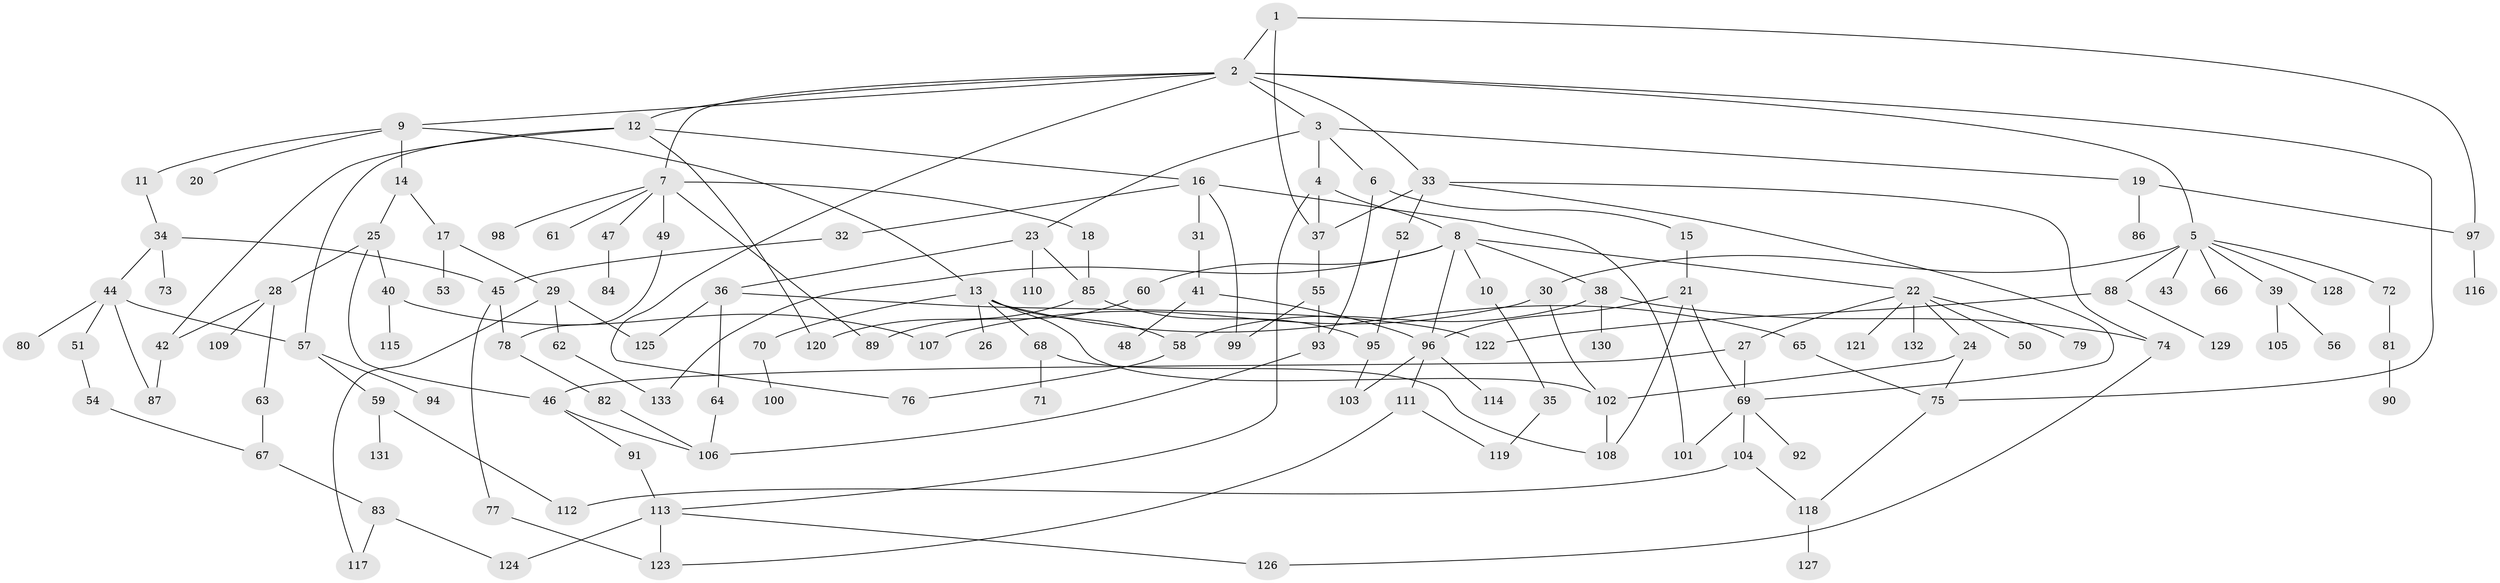 // Generated by graph-tools (version 1.1) at 2025/49/03/09/25 03:49:23]
// undirected, 133 vertices, 179 edges
graph export_dot {
graph [start="1"]
  node [color=gray90,style=filled];
  1;
  2;
  3;
  4;
  5;
  6;
  7;
  8;
  9;
  10;
  11;
  12;
  13;
  14;
  15;
  16;
  17;
  18;
  19;
  20;
  21;
  22;
  23;
  24;
  25;
  26;
  27;
  28;
  29;
  30;
  31;
  32;
  33;
  34;
  35;
  36;
  37;
  38;
  39;
  40;
  41;
  42;
  43;
  44;
  45;
  46;
  47;
  48;
  49;
  50;
  51;
  52;
  53;
  54;
  55;
  56;
  57;
  58;
  59;
  60;
  61;
  62;
  63;
  64;
  65;
  66;
  67;
  68;
  69;
  70;
  71;
  72;
  73;
  74;
  75;
  76;
  77;
  78;
  79;
  80;
  81;
  82;
  83;
  84;
  85;
  86;
  87;
  88;
  89;
  90;
  91;
  92;
  93;
  94;
  95;
  96;
  97;
  98;
  99;
  100;
  101;
  102;
  103;
  104;
  105;
  106;
  107;
  108;
  109;
  110;
  111;
  112;
  113;
  114;
  115;
  116;
  117;
  118;
  119;
  120;
  121;
  122;
  123;
  124;
  125;
  126;
  127;
  128;
  129;
  130;
  131;
  132;
  133;
  1 -- 2;
  1 -- 97;
  1 -- 37;
  2 -- 3;
  2 -- 5;
  2 -- 7;
  2 -- 9;
  2 -- 12;
  2 -- 33;
  2 -- 75;
  2 -- 76;
  3 -- 4;
  3 -- 6;
  3 -- 19;
  3 -- 23;
  4 -- 8;
  4 -- 37;
  4 -- 113;
  5 -- 30;
  5 -- 39;
  5 -- 43;
  5 -- 66;
  5 -- 72;
  5 -- 88;
  5 -- 128;
  6 -- 15;
  6 -- 93;
  7 -- 18;
  7 -- 47;
  7 -- 49;
  7 -- 61;
  7 -- 98;
  7 -- 89;
  8 -- 10;
  8 -- 22;
  8 -- 38;
  8 -- 60;
  8 -- 133;
  8 -- 96;
  9 -- 11;
  9 -- 13;
  9 -- 14;
  9 -- 20;
  10 -- 35;
  11 -- 34;
  12 -- 16;
  12 -- 57;
  12 -- 120;
  12 -- 42;
  13 -- 26;
  13 -- 65;
  13 -- 68;
  13 -- 70;
  13 -- 102;
  13 -- 58;
  14 -- 17;
  14 -- 25;
  15 -- 21;
  16 -- 31;
  16 -- 32;
  16 -- 101;
  16 -- 99;
  17 -- 29;
  17 -- 53;
  18 -- 85;
  19 -- 86;
  19 -- 97;
  21 -- 69;
  21 -- 96;
  21 -- 108;
  22 -- 24;
  22 -- 27;
  22 -- 50;
  22 -- 79;
  22 -- 121;
  22 -- 132;
  23 -- 36;
  23 -- 110;
  23 -- 85;
  24 -- 102;
  24 -- 75;
  25 -- 28;
  25 -- 40;
  25 -- 46;
  27 -- 46;
  27 -- 69;
  28 -- 42;
  28 -- 63;
  28 -- 109;
  29 -- 62;
  29 -- 117;
  29 -- 125;
  30 -- 107;
  30 -- 102;
  31 -- 41;
  32 -- 45;
  33 -- 52;
  33 -- 74;
  33 -- 37;
  33 -- 69;
  34 -- 44;
  34 -- 73;
  34 -- 45;
  35 -- 119;
  36 -- 64;
  36 -- 125;
  36 -- 122;
  37 -- 55;
  38 -- 58;
  38 -- 130;
  38 -- 74;
  39 -- 56;
  39 -- 105;
  40 -- 107;
  40 -- 115;
  41 -- 48;
  41 -- 96;
  42 -- 87;
  44 -- 51;
  44 -- 80;
  44 -- 87;
  44 -- 57;
  45 -- 77;
  45 -- 78;
  46 -- 91;
  46 -- 106;
  47 -- 84;
  49 -- 78;
  51 -- 54;
  52 -- 95;
  54 -- 67;
  55 -- 93;
  55 -- 99;
  57 -- 59;
  57 -- 94;
  58 -- 76;
  59 -- 131;
  59 -- 112;
  60 -- 89;
  62 -- 133;
  63 -- 67;
  64 -- 106;
  65 -- 75;
  67 -- 83;
  68 -- 71;
  68 -- 108;
  69 -- 92;
  69 -- 104;
  69 -- 101;
  70 -- 100;
  72 -- 81;
  74 -- 126;
  75 -- 118;
  77 -- 123;
  78 -- 82;
  81 -- 90;
  82 -- 106;
  83 -- 124;
  83 -- 117;
  85 -- 95;
  85 -- 120;
  88 -- 122;
  88 -- 129;
  91 -- 113;
  93 -- 106;
  95 -- 103;
  96 -- 111;
  96 -- 114;
  96 -- 103;
  97 -- 116;
  102 -- 108;
  104 -- 112;
  104 -- 118;
  111 -- 119;
  111 -- 123;
  113 -- 124;
  113 -- 126;
  113 -- 123;
  118 -- 127;
}
